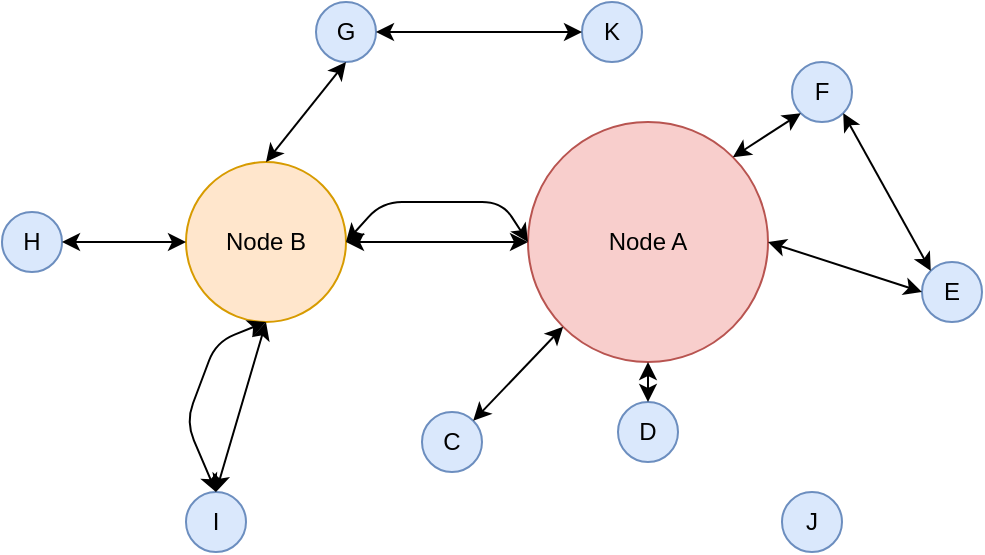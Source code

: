 <mxfile version="10.8.0" type="device"><diagram id="H4-deXkbHKHwbkIQwHih" name="Page-1"><mxGraphModel dx="1010" dy="501" grid="1" gridSize="10" guides="1" tooltips="1" connect="1" arrows="1" fold="1" page="1" pageScale="1" pageWidth="827" pageHeight="1169" math="0" shadow="0"><root><mxCell id="0"/><mxCell id="1" parent="0"/><mxCell id="sQYP_Arnqs2-nalpKUg6-1" value="Node B" style="ellipse;whiteSpace=wrap;html=1;aspect=fixed;fillColor=#ffe6cc;strokeColor=#d79b00;" vertex="1" parent="1"><mxGeometry x="212" y="150" width="80" height="80" as="geometry"/></mxCell><mxCell id="sQYP_Arnqs2-nalpKUg6-2" value="Node A" style="ellipse;whiteSpace=wrap;html=1;aspect=fixed;fillColor=#f8cecc;strokeColor=#b85450;" vertex="1" parent="1"><mxGeometry x="383" y="130" width="120" height="120" as="geometry"/></mxCell><mxCell id="sQYP_Arnqs2-nalpKUg6-3" value="C" style="ellipse;whiteSpace=wrap;html=1;aspect=fixed;fillColor=#dae8fc;strokeColor=#6c8ebf;" vertex="1" parent="1"><mxGeometry x="330" y="275" width="30" height="30" as="geometry"/></mxCell><mxCell id="sQYP_Arnqs2-nalpKUg6-4" value="D" style="ellipse;whiteSpace=wrap;html=1;aspect=fixed;fillColor=#dae8fc;strokeColor=#6c8ebf;" vertex="1" parent="1"><mxGeometry x="428" y="270" width="30" height="30" as="geometry"/></mxCell><mxCell id="sQYP_Arnqs2-nalpKUg6-5" value="" style="endArrow=classic;startArrow=classic;html=1;entryX=0;entryY=0.5;entryDx=0;entryDy=0;exitX=1;exitY=0.5;exitDx=0;exitDy=0;" edge="1" parent="1" source="sQYP_Arnqs2-nalpKUg6-1" target="sQYP_Arnqs2-nalpKUg6-2"><mxGeometry width="50" height="50" relative="1" as="geometry"><mxPoint x="310" y="320" as="sourcePoint"/><mxPoint x="360" y="270" as="targetPoint"/></mxGeometry></mxCell><mxCell id="sQYP_Arnqs2-nalpKUg6-6" value="E" style="ellipse;whiteSpace=wrap;html=1;aspect=fixed;fillColor=#dae8fc;strokeColor=#6c8ebf;" vertex="1" parent="1"><mxGeometry x="580" y="200" width="30" height="30" as="geometry"/></mxCell><mxCell id="sQYP_Arnqs2-nalpKUg6-7" value="F" style="ellipse;whiteSpace=wrap;html=1;aspect=fixed;fillColor=#dae8fc;strokeColor=#6c8ebf;" vertex="1" parent="1"><mxGeometry x="515" y="100" width="30" height="30" as="geometry"/></mxCell><mxCell id="sQYP_Arnqs2-nalpKUg6-8" value="G" style="ellipse;whiteSpace=wrap;html=1;aspect=fixed;fillColor=#dae8fc;strokeColor=#6c8ebf;" vertex="1" parent="1"><mxGeometry x="277" y="70" width="30" height="30" as="geometry"/></mxCell><mxCell id="sQYP_Arnqs2-nalpKUg6-9" value="H" style="ellipse;whiteSpace=wrap;html=1;aspect=fixed;fillColor=#dae8fc;strokeColor=#6c8ebf;" vertex="1" parent="1"><mxGeometry x="120" y="175" width="30" height="30" as="geometry"/></mxCell><mxCell id="sQYP_Arnqs2-nalpKUg6-10" value="I" style="ellipse;whiteSpace=wrap;html=1;aspect=fixed;fillColor=#dae8fc;strokeColor=#6c8ebf;" vertex="1" parent="1"><mxGeometry x="212" y="315" width="30" height="30" as="geometry"/></mxCell><mxCell id="sQYP_Arnqs2-nalpKUg6-11" value="J" style="ellipse;whiteSpace=wrap;html=1;aspect=fixed;fillColor=#dae8fc;strokeColor=#6c8ebf;" vertex="1" parent="1"><mxGeometry x="510" y="315" width="30" height="30" as="geometry"/></mxCell><mxCell id="sQYP_Arnqs2-nalpKUg6-13" value="" style="endArrow=classic;startArrow=classic;html=1;entryX=0.5;entryY=1;entryDx=0;entryDy=0;exitX=0.5;exitY=0;exitDx=0;exitDy=0;" edge="1" parent="1" source="sQYP_Arnqs2-nalpKUg6-4" target="sQYP_Arnqs2-nalpKUg6-2"><mxGeometry width="50" height="50" relative="1" as="geometry"><mxPoint x="30" y="390" as="sourcePoint"/><mxPoint x="80" y="340" as="targetPoint"/></mxGeometry></mxCell><mxCell id="sQYP_Arnqs2-nalpKUg6-14" value="" style="endArrow=classic;startArrow=classic;html=1;entryX=0;entryY=1;entryDx=0;entryDy=0;exitX=1;exitY=0;exitDx=0;exitDy=0;" edge="1" parent="1" source="sQYP_Arnqs2-nalpKUg6-3" target="sQYP_Arnqs2-nalpKUg6-2"><mxGeometry width="50" height="50" relative="1" as="geometry"><mxPoint x="90" y="300" as="sourcePoint"/><mxPoint x="140" y="250" as="targetPoint"/></mxGeometry></mxCell><mxCell id="sQYP_Arnqs2-nalpKUg6-15" value="" style="endArrow=classic;startArrow=classic;html=1;entryX=0.5;entryY=1;entryDx=0;entryDy=0;exitX=0.5;exitY=0;exitDx=0;exitDy=0;" edge="1" parent="1" source="sQYP_Arnqs2-nalpKUg6-10" target="sQYP_Arnqs2-nalpKUg6-1"><mxGeometry width="50" height="50" relative="1" as="geometry"><mxPoint x="152" y="300" as="sourcePoint"/><mxPoint x="202" y="250" as="targetPoint"/></mxGeometry></mxCell><mxCell id="sQYP_Arnqs2-nalpKUg6-16" value="" style="endArrow=classic;startArrow=classic;html=1;entryX=0.5;entryY=1;entryDx=0;entryDy=0;exitX=0.5;exitY=0;exitDx=0;exitDy=0;" edge="1" parent="1" source="sQYP_Arnqs2-nalpKUg6-1" target="sQYP_Arnqs2-nalpKUg6-8"><mxGeometry width="50" height="50" relative="1" as="geometry"><mxPoint x="132" y="210" as="sourcePoint"/><mxPoint x="182" y="160" as="targetPoint"/></mxGeometry></mxCell><mxCell id="sQYP_Arnqs2-nalpKUg6-17" value="" style="endArrow=classic;startArrow=classic;html=1;entryX=1;entryY=0.5;entryDx=0;entryDy=0;exitX=0;exitY=0.5;exitDx=0;exitDy=0;" edge="1" parent="1" source="sQYP_Arnqs2-nalpKUg6-1" target="sQYP_Arnqs2-nalpKUg6-9"><mxGeometry width="50" height="50" relative="1" as="geometry"><mxPoint x="142" y="220" as="sourcePoint"/><mxPoint x="192" y="170" as="targetPoint"/></mxGeometry></mxCell><mxCell id="sQYP_Arnqs2-nalpKUg6-18" value="" style="endArrow=classic;startArrow=classic;html=1;entryX=1;entryY=1;entryDx=0;entryDy=0;exitX=0;exitY=0;exitDx=0;exitDy=0;" edge="1" parent="1" source="sQYP_Arnqs2-nalpKUg6-6" target="sQYP_Arnqs2-nalpKUg6-7"><mxGeometry width="50" height="50" relative="1" as="geometry"><mxPoint x="560" y="190" as="sourcePoint"/><mxPoint x="610" y="140" as="targetPoint"/></mxGeometry></mxCell><mxCell id="sQYP_Arnqs2-nalpKUg6-19" value="" style="endArrow=classic;startArrow=classic;html=1;entryX=0;entryY=1;entryDx=0;entryDy=0;exitX=1;exitY=0;exitDx=0;exitDy=0;" edge="1" parent="1" source="sQYP_Arnqs2-nalpKUg6-2" target="sQYP_Arnqs2-nalpKUg6-7"><mxGeometry width="50" height="50" relative="1" as="geometry"><mxPoint x="380" y="120" as="sourcePoint"/><mxPoint x="430" y="70" as="targetPoint"/></mxGeometry></mxCell><mxCell id="sQYP_Arnqs2-nalpKUg6-20" value="" style="endArrow=classic;startArrow=classic;html=1;entryX=0;entryY=0.5;entryDx=0;entryDy=0;exitX=1;exitY=0.5;exitDx=0;exitDy=0;" edge="1" parent="1" source="sQYP_Arnqs2-nalpKUg6-2" target="sQYP_Arnqs2-nalpKUg6-6"><mxGeometry width="50" height="50" relative="1" as="geometry"><mxPoint x="530" y="320" as="sourcePoint"/><mxPoint x="580" y="270" as="targetPoint"/></mxGeometry></mxCell><mxCell id="sQYP_Arnqs2-nalpKUg6-21" value="K" style="ellipse;whiteSpace=wrap;html=1;aspect=fixed;fillColor=#dae8fc;strokeColor=#6c8ebf;" vertex="1" parent="1"><mxGeometry x="410" y="70" width="30" height="30" as="geometry"/></mxCell><mxCell id="sQYP_Arnqs2-nalpKUg6-22" value="" style="endArrow=classic;startArrow=classic;html=1;entryX=0;entryY=0.5;entryDx=0;entryDy=0;exitX=1;exitY=0.5;exitDx=0;exitDy=0;" edge="1" parent="1" source="sQYP_Arnqs2-nalpKUg6-8" target="sQYP_Arnqs2-nalpKUg6-21"><mxGeometry width="50" height="50" relative="1" as="geometry"><mxPoint x="340" y="140" as="sourcePoint"/><mxPoint x="390" y="90" as="targetPoint"/></mxGeometry></mxCell><mxCell id="sQYP_Arnqs2-nalpKUg6-24" value="" style="endArrow=classic;startArrow=classic;html=1;entryX=0.5;entryY=1;entryDx=0;entryDy=0;exitX=0.5;exitY=0;exitDx=0;exitDy=0;" edge="1" parent="1" source="sQYP_Arnqs2-nalpKUg6-10" target="sQYP_Arnqs2-nalpKUg6-1"><mxGeometry width="50" height="50" relative="1" as="geometry"><mxPoint x="152" y="310" as="sourcePoint"/><mxPoint x="202" y="260" as="targetPoint"/><Array as="points"><mxPoint x="212" y="280"/><mxPoint x="227" y="240"/></Array></mxGeometry></mxCell><mxCell id="sQYP_Arnqs2-nalpKUg6-26" value="" style="endArrow=classic;startArrow=classic;html=1;entryX=0;entryY=0.5;entryDx=0;entryDy=0;exitX=1;exitY=0.5;exitDx=0;exitDy=0;" edge="1" parent="1" source="sQYP_Arnqs2-nalpKUg6-1" target="sQYP_Arnqs2-nalpKUg6-2"><mxGeometry width="50" height="50" relative="1" as="geometry"><mxPoint x="310" y="160" as="sourcePoint"/><mxPoint x="360" y="110" as="targetPoint"/><Array as="points"><mxPoint x="310" y="170"/><mxPoint x="370" y="170"/></Array></mxGeometry></mxCell></root></mxGraphModel></diagram></mxfile>